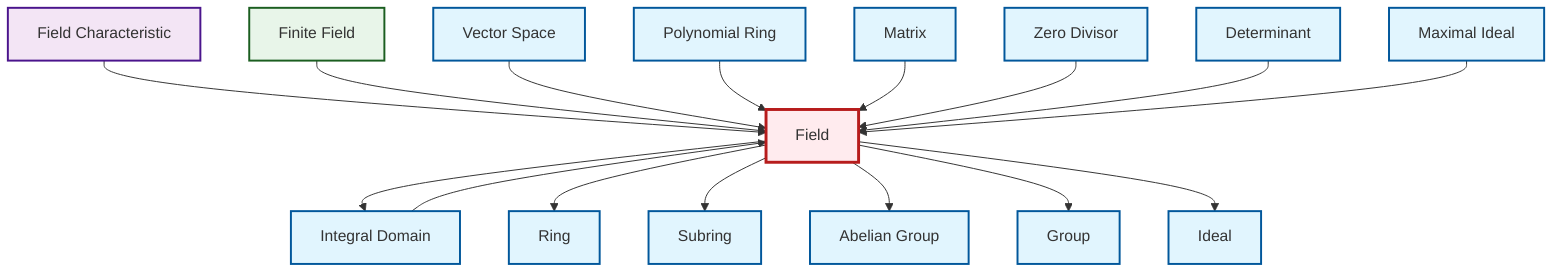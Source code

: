 graph TD
    classDef definition fill:#e1f5fe,stroke:#01579b,stroke-width:2px
    classDef theorem fill:#f3e5f5,stroke:#4a148c,stroke-width:2px
    classDef axiom fill:#fff3e0,stroke:#e65100,stroke-width:2px
    classDef example fill:#e8f5e9,stroke:#1b5e20,stroke-width:2px
    classDef current fill:#ffebee,stroke:#b71c1c,stroke-width:3px
    def-ring["Ring"]:::definition
    def-group["Group"]:::definition
    def-subring["Subring"]:::definition
    thm-field-characteristic["Field Characteristic"]:::theorem
    def-zero-divisor["Zero Divisor"]:::definition
    def-determinant["Determinant"]:::definition
    ex-finite-field["Finite Field"]:::example
    def-vector-space["Vector Space"]:::definition
    def-polynomial-ring["Polynomial Ring"]:::definition
    def-integral-domain["Integral Domain"]:::definition
    def-field["Field"]:::definition
    def-ideal["Ideal"]:::definition
    def-matrix["Matrix"]:::definition
    def-abelian-group["Abelian Group"]:::definition
    def-maximal-ideal["Maximal Ideal"]:::definition
    thm-field-characteristic --> def-field
    ex-finite-field --> def-field
    def-field --> def-integral-domain
    def-field --> def-ring
    def-field --> def-subring
    def-vector-space --> def-field
    def-polynomial-ring --> def-field
    def-matrix --> def-field
    def-field --> def-abelian-group
    def-field --> def-group
    def-field --> def-ideal
    def-zero-divisor --> def-field
    def-determinant --> def-field
    def-integral-domain --> def-field
    def-maximal-ideal --> def-field
    class def-field current